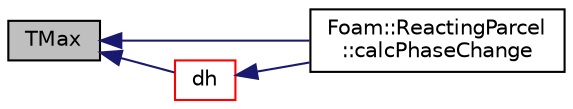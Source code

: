 digraph "TMax"
{
  bgcolor="transparent";
  edge [fontname="Helvetica",fontsize="10",labelfontname="Helvetica",labelfontsize="10"];
  node [fontname="Helvetica",fontsize="10",shape=record];
  rankdir="LR";
  Node1 [label="TMax",height=0.2,width=0.4,color="black", fillcolor="grey75", style="filled", fontcolor="black"];
  Node1 -> Node2 [dir="back",color="midnightblue",fontsize="10",style="solid",fontname="Helvetica"];
  Node2 [label="Foam::ReactingParcel\l::calcPhaseChange",height=0.2,width=0.4,color="black",URL="$a02149.html#a5b56a067700e6158ee77c1f7f4844b6b",tooltip="Calculate Phase change. "];
  Node1 -> Node3 [dir="back",color="midnightblue",fontsize="10",style="solid",fontname="Helvetica"];
  Node3 [label="dh",height=0.2,width=0.4,color="red",URL="$a01878.html#a269260e9dec7679dc167e6ae42afaef9",tooltip="Return the enthalpy per unit mass. "];
  Node3 -> Node2 [dir="back",color="midnightblue",fontsize="10",style="solid",fontname="Helvetica"];
}
